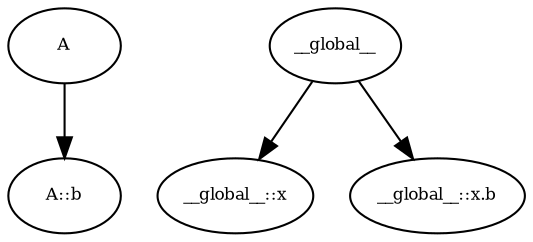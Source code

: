 digraph RGL__DirectedAdjacencyGraph {
    A [
        fontsize = 8,
        label = A
    ]

    "A::b" [
        fontsize = 8,
        label = "A::b"
    ]

    __global__ [
        fontsize = 8,
        label = __global__
    ]

    "__global__::x" [
        fontsize = 8,
        label = "__global__::x"
    ]

    "__global__::x.b" [
        fontsize = 8,
        label = "__global__::x.b"
    ]

    A -> "A::b" [
        fontsize = 8
    ]

    __global__ -> "__global__::x" [
        fontsize = 8
    ]

    __global__ -> "__global__::x.b" [
        fontsize = 8
    ]
}
